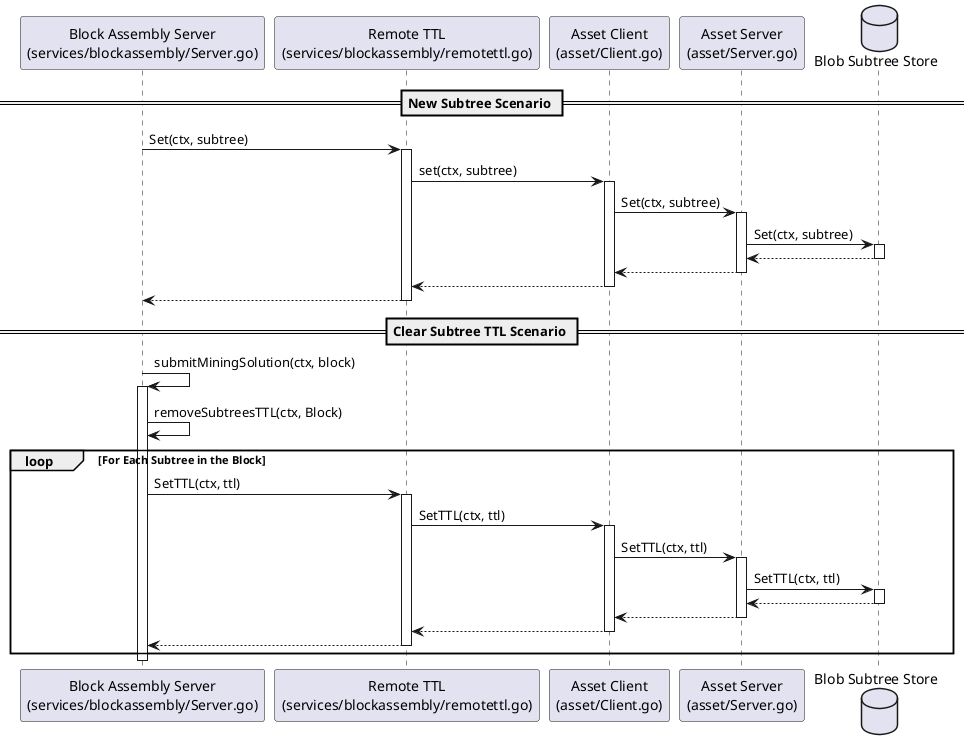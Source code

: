 @startuml
participant "Block Assembly Server\n(services/blockassembly/Server.go)" as BlockAssemblyServer
participant "Remote TTL\n(services/blockassembly/remotettl.go)" as RemoteTTL
participant "Asset Client\n(asset/Client.go)" as AssetClient
participant "Asset Server\n(asset/Server.go)" as AssetServer
database "Blob Subtree Store" as BlobStore

== New Subtree Scenario ==
BlockAssemblyServer -> RemoteTTL : Set(ctx, subtree)
activate RemoteTTL
RemoteTTL -> AssetClient : set(ctx, subtree)
activate AssetClient
AssetClient -> AssetServer : Set(ctx, subtree)
activate AssetServer
AssetServer -> BlobStore : Set(ctx, subtree)
activate BlobStore
BlobStore --> AssetServer
deactivate BlobStore
AssetServer --> AssetClient
deactivate AssetServer
AssetClient --> RemoteTTL
deactivate AssetClient
RemoteTTL --> BlockAssemblyServer
deactivate RemoteTTL

== Clear Subtree TTL Scenario ==
BlockAssemblyServer -> BlockAssemblyServer : submitMiningSolution(ctx, block)
activate BlockAssemblyServer
BlockAssemblyServer -> BlockAssemblyServer : removeSubtreesTTL(ctx, Block)
loop For Each Subtree in the Block
    BlockAssemblyServer -> RemoteTTL : SetTTL(ctx, ttl)
    activate RemoteTTL
    RemoteTTL -> AssetClient : SetTTL(ctx, ttl)
    activate AssetClient
    AssetClient -> AssetServer : SetTTL(ctx, ttl)
    activate AssetServer
    AssetServer -> BlobStore : SetTTL(ctx, ttl)
    activate BlobStore
    BlobStore --> AssetServer
    deactivate BlobStore
    AssetServer --> AssetClient
    deactivate AssetServer
    AssetClient --> RemoteTTL
    deactivate AssetClient
    RemoteTTL --> BlockAssemblyServer
    deactivate RemoteTTL
end
deactivate BlockAssemblyServer
@enduml
